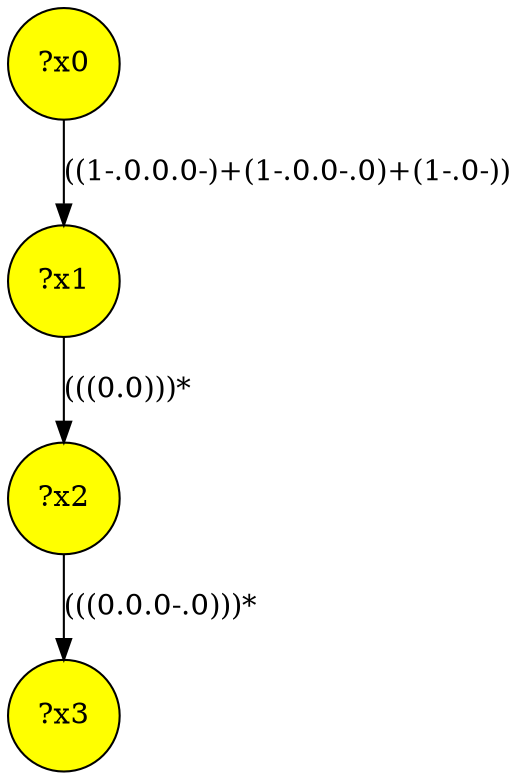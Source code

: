 digraph g {
	x3 [fillcolor="yellow", style="filled," shape=circle, label="?x3"];
	x2 [fillcolor="yellow", style="filled," shape=circle, label="?x2"];
	x1 [fillcolor="yellow", style="filled," shape=circle, label="?x1"];
	x0 [fillcolor="yellow", style="filled," shape=circle, label="?x0"];
	x0 -> x1 [label="((1-.0.0.0-)+(1-.0.0-.0)+(1-.0-))"];
	x1 -> x2 [label="(((0.0)))*"];
	x2 -> x3 [label="(((0.0.0-.0)))*"];
}

